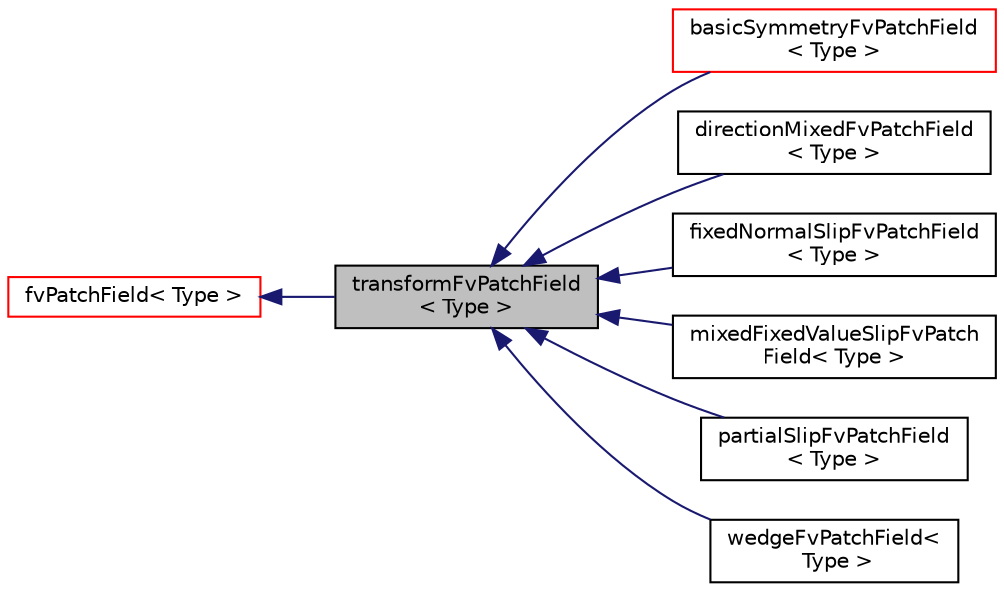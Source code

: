 digraph "transformFvPatchField&lt; Type &gt;"
{
  bgcolor="transparent";
  edge [fontname="Helvetica",fontsize="10",labelfontname="Helvetica",labelfontsize="10"];
  node [fontname="Helvetica",fontsize="10",shape=record];
  rankdir="LR";
  Node1 [label="transformFvPatchField\l\< Type \>",height=0.2,width=0.4,color="black", fillcolor="grey75", style="filled", fontcolor="black"];
  Node2 -> Node1 [dir="back",color="midnightblue",fontsize="10",style="solid",fontname="Helvetica"];
  Node2 [label="fvPatchField\< Type \>",height=0.2,width=0.4,color="red",URL="$a00899.html",tooltip="Abstract base class with a fat-interface to all derived classes covering all possible ways in which t..."];
  Node1 -> Node3 [dir="back",color="midnightblue",fontsize="10",style="solid",fontname="Helvetica"];
  Node3 [label="basicSymmetryFvPatchField\l\< Type \>",height=0.2,width=0.4,color="red",URL="$a00119.html",tooltip="A symmetry patch. "];
  Node1 -> Node4 [dir="back",color="midnightblue",fontsize="10",style="solid",fontname="Helvetica"];
  Node4 [label="directionMixedFvPatchField\l\< Type \>",height=0.2,width=0.4,color="black",URL="$a00548.html",tooltip="Base class for direction-mixed boundary conditions. "];
  Node1 -> Node5 [dir="back",color="midnightblue",fontsize="10",style="solid",fontname="Helvetica"];
  Node5 [label="fixedNormalSlipFvPatchField\l\< Type \>",height=0.2,width=0.4,color="black",URL="$a00838.html",tooltip="This boundary condition sets the patch-normal component to a fixed value. "];
  Node1 -> Node6 [dir="back",color="midnightblue",fontsize="10",style="solid",fontname="Helvetica"];
  Node6 [label="mixedFixedValueSlipFvPatch\lField\< Type \>",height=0.2,width=0.4,color="black",URL="$a01546.html",tooltip="A mixed boundary type that blends between fixedValue and slip, as opposed to the standard mixed condi..."];
  Node1 -> Node7 [dir="back",color="midnightblue",fontsize="10",style="solid",fontname="Helvetica"];
  Node7 [label="partialSlipFvPatchField\l\< Type \>",height=0.2,width=0.4,color="black",URL="$a01811.html",tooltip="This boundary condition provides a partial slip condition. The amount of slip is controlled by a user..."];
  Node1 -> Node8 [dir="back",color="midnightblue",fontsize="10",style="solid",fontname="Helvetica"];
  Node8 [label="wedgeFvPatchField\<\l Type \>",height=0.2,width=0.4,color="black",URL="$a02956.html",tooltip="This boundary condition is similar to the cyclic condition, except that it is applied to 2-D geometri..."];
}

